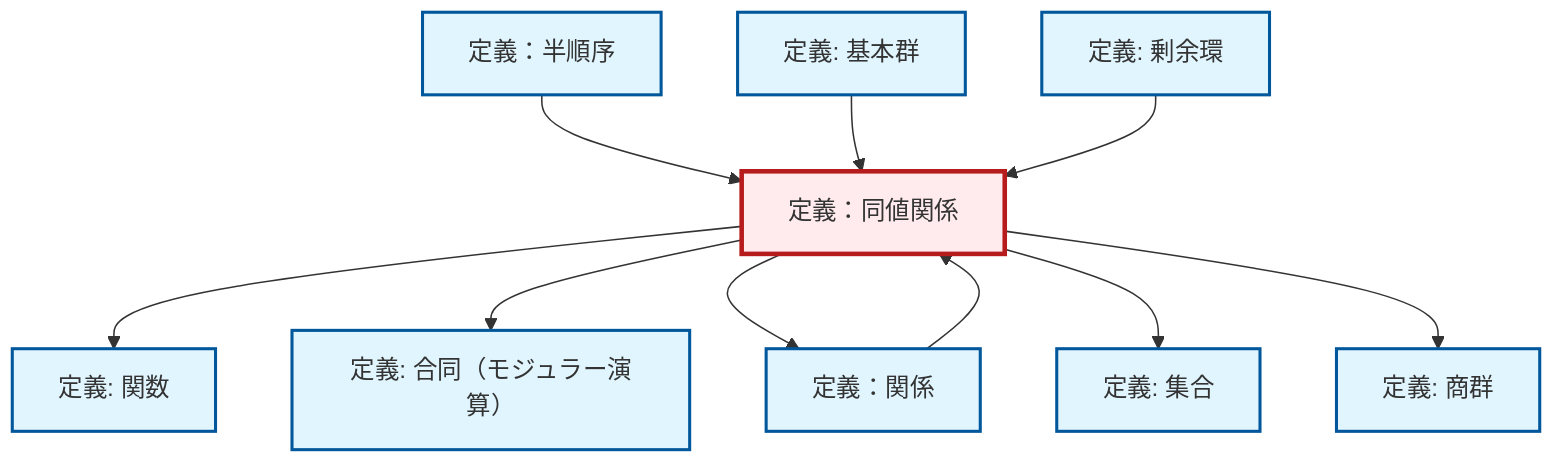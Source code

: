 graph TD
    classDef definition fill:#e1f5fe,stroke:#01579b,stroke-width:2px
    classDef theorem fill:#f3e5f5,stroke:#4a148c,stroke-width:2px
    classDef axiom fill:#fff3e0,stroke:#e65100,stroke-width:2px
    classDef example fill:#e8f5e9,stroke:#1b5e20,stroke-width:2px
    classDef current fill:#ffebee,stroke:#b71c1c,stroke-width:3px
    def-set["定義: 集合"]:::definition
    def-fundamental-group["定義: 基本群"]:::definition
    def-equivalence-relation["定義：同値関係"]:::definition
    def-relation["定義：関係"]:::definition
    def-quotient-ring["定義: 剰余環"]:::definition
    def-congruence["定義: 合同（モジュラー演算）"]:::definition
    def-partial-order["定義：半順序"]:::definition
    def-function["定義: 関数"]:::definition
    def-quotient-group["定義: 商群"]:::definition
    def-relation --> def-equivalence-relation
    def-equivalence-relation --> def-function
    def-partial-order --> def-equivalence-relation
    def-equivalence-relation --> def-congruence
    def-fundamental-group --> def-equivalence-relation
    def-equivalence-relation --> def-relation
    def-equivalence-relation --> def-set
    def-equivalence-relation --> def-quotient-group
    def-quotient-ring --> def-equivalence-relation
    class def-equivalence-relation current